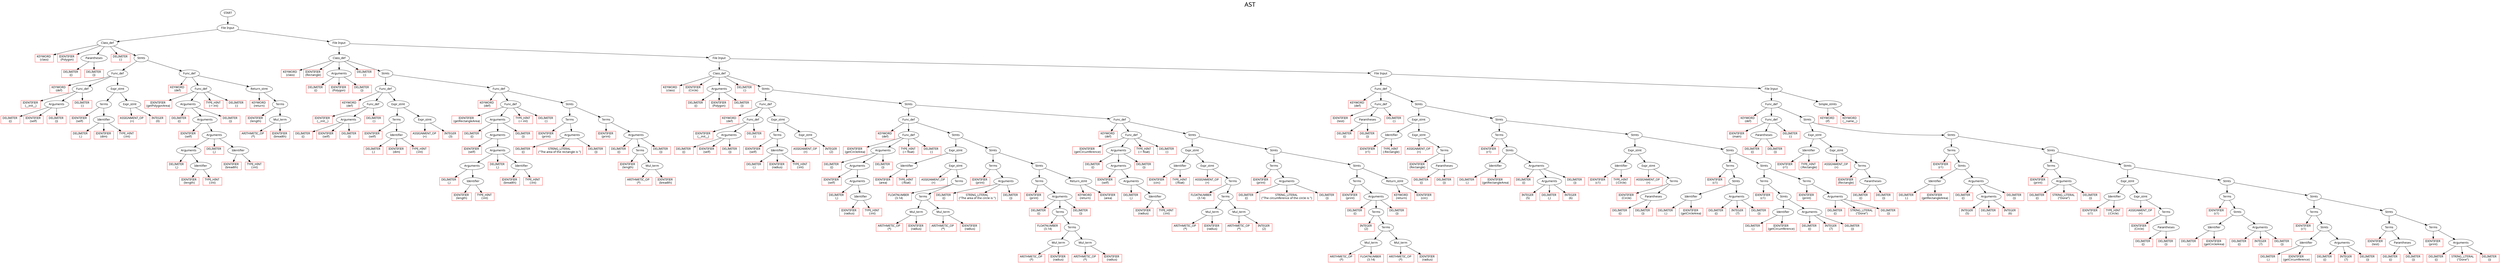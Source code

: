 digraph G{

label     = "AST"
fontname  = "Cascadia code"
fontsize  = 30
labelloc  = t

node   [ fontname="Cascadia code" ]
	1035		[ style = solid label = "START"  ];
	1035 -> 1034
	1034		[ style = solid label = "File Input"  ];
	1034 -> 88
	88		[ style = solid label = "Class_def"  ];
	88 -> 0
	0		[ style = solid label = "KEYWORD 
(class)" color = red shape = rectangle ];
	88 -> 1
	1		[ style = solid label = "IDENTIFIER 
(Polygon)" color = red shape = rectangle ];
	88 -> 4
	4		[ style = solid label = "Parantheses"  ];
	4 -> 2
	2		[ style = solid label = "DELIMITER 
(()" color = red shape = rectangle ];
	4 -> 3
	3		[ style = solid label = "DELIMITER 
())" color = red shape = rectangle ];
	88 -> 5
	5		[ style = solid label = "DELIMITER 
(:)" color = red shape = rectangle ];
	88 -> 87
	87		[ style = solid label = "Stmts"  ];
	87 -> 46
	46		[ style = solid label = "Func_def"  ];
	46 -> 6
	6		[ style = solid label = "KEYWORD 
(def)" color = red shape = rectangle ];
	46 -> 14
	14		[ style = solid label = "Func_def"  ];
	14 -> 7
	7		[ style = solid label = "IDENTIFIER 
(__init__)" color = red shape = rectangle ];
	14 -> 12
	12		[ style = solid label = "Arguments"  ];
	12 -> 8
	8		[ style = solid label = "DELIMITER 
(()" color = red shape = rectangle ];
	12 -> 9
	9		[ style = solid label = "IDENTIFIER 
(self)" color = red shape = rectangle ];
	12 -> 10
	10		[ style = solid label = "DELIMITER 
())" color = red shape = rectangle ];
	14 -> 13
	13		[ style = solid label = "DELIMITER 
(:)" color = red shape = rectangle ];
	46 -> 44
	44		[ style = solid label = "Expr_stmt"  ];
	44 -> 22
	22		[ style = solid label = "Terms"  ];
	22 -> 15
	15		[ style = solid label = "IDENTIFIER 
(self)" color = red shape = rectangle ];
	22 -> 19
	19		[ style = solid label = "Identifier"  ];
	19 -> 16
	16		[ style = solid label = "DELIMITER 
(.)" color = red shape = rectangle ];
	19 -> 17
	17		[ style = solid label = "IDENTIFIER 
(dim)" color = red shape = rectangle ];
	19 -> 18
	18		[ style = solid label = "TYPE_HINT 
(:int)" color = red shape = rectangle ];
	44 -> 43
	43		[ style = solid label = "Expr_stmt"  ];
	43 -> 20
	20		[ style = solid label = "ASSIGNMENT_OP 
(=)" color = red shape = rectangle ];
	43 -> 32
	32		[ style = solid label = "INTEGER 
(0)" color = red shape = rectangle ];
	87 -> 86
	86		[ style = solid label = "Func_def"  ];
	86 -> 47
	47		[ style = solid label = "KEYWORD 
(def)" color = red shape = rectangle ];
	86 -> 66
	66		[ style = solid label = "Func_def"  ];
	66 -> 48
	48		[ style = solid label = "IDENTIFIER 
(getPolygonArea)" color = red shape = rectangle ];
	66 -> 63
	63		[ style = solid label = "Arguments"  ];
	63 -> 49
	49		[ style = solid label = "DELIMITER 
(()" color = red shape = rectangle ];
	63 -> 62
	62		[ style = solid label = "Arguments"  ];
	62 -> 50
	50		[ style = solid label = "IDENTIFIER 
(self)" color = red shape = rectangle ];
	62 -> 61
	61		[ style = solid label = "Arguments"  ];
	61 -> 56
	56		[ style = solid label = "Arguments"  ];
	56 -> 51
	51		[ style = solid label = "DELIMITER 
(,)" color = red shape = rectangle ];
	56 -> 54
	54		[ style = solid label = "Identifier"  ];
	54 -> 52
	52		[ style = solid label = "IDENTIFIER 
(length)" color = red shape = rectangle ];
	54 -> 53
	53		[ style = solid label = "TYPE_HINT 
(:int)" color = red shape = rectangle ];
	61 -> 55
	55		[ style = solid label = "DELIMITER 
(,)" color = red shape = rectangle ];
	61 -> 59
	59		[ style = solid label = "Identifier"  ];
	59 -> 57
	57		[ style = solid label = "IDENTIFIER 
(breadth)" color = red shape = rectangle ];
	59 -> 58
	58		[ style = solid label = "TYPE_HINT 
(:int)" color = red shape = rectangle ];
	63 -> 60
	60		[ style = solid label = "DELIMITER 
())" color = red shape = rectangle ];
	66 -> 64
	64		[ style = solid label = "TYPE_HINT 
(-> int)" color = red shape = rectangle ];
	66 -> 65
	65		[ style = solid label = "DELIMITER 
(:)" color = red shape = rectangle ];
	86 -> 84
	84		[ style = solid label = "Return_stmt"  ];
	84 -> 67
	67		[ style = solid label = "KEYWORD 
(return)" color = red shape = rectangle ];
	84 -> 75
	75		[ style = solid label = "Terms"  ];
	75 -> 68
	68		[ style = solid label = "IDENTIFIER 
(length)" color = red shape = rectangle ];
	75 -> 73
	73		[ style = solid label = "Mul_term"  ];
	73 -> 69
	69		[ style = solid label = "ARITHMETIC_OP 
(*)" color = red shape = rectangle ];
	73 -> 71
	71		[ style = solid label = "IDENTIFIER 
(breadth)" color = red shape = rectangle ];
	1034 -> 1033
	1033		[ style = solid label = "File Input"  ];
	1033 -> 226
	226		[ style = solid label = "Class_def"  ];
	226 -> 89
	89		[ style = solid label = "KEYWORD 
(class)" color = red shape = rectangle ];
	226 -> 90
	90		[ style = solid label = "IDENTIFIER 
(Rectangle)" color = red shape = rectangle ];
	226 -> 103
	103		[ style = solid label = "Arguments"  ];
	103 -> 91
	91		[ style = solid label = "DELIMITER 
(()" color = red shape = rectangle ];
	103 -> 92
	92		[ style = solid label = "IDENTIFIER 
(Polygon)" color = red shape = rectangle ];
	103 -> 93
	93		[ style = solid label = "DELIMITER 
())" color = red shape = rectangle ];
	226 -> 104
	104		[ style = solid label = "DELIMITER 
(:)" color = red shape = rectangle ];
	226 -> 225
	225		[ style = solid label = "Stmts"  ];
	225 -> 145
	145		[ style = solid label = "Func_def"  ];
	145 -> 105
	105		[ style = solid label = "KEYWORD 
(def)" color = red shape = rectangle ];
	145 -> 113
	113		[ style = solid label = "Func_def"  ];
	113 -> 106
	106		[ style = solid label = "IDENTIFIER 
(__init__)" color = red shape = rectangle ];
	113 -> 111
	111		[ style = solid label = "Arguments"  ];
	111 -> 107
	107		[ style = solid label = "DELIMITER 
(()" color = red shape = rectangle ];
	111 -> 108
	108		[ style = solid label = "IDENTIFIER 
(self)" color = red shape = rectangle ];
	111 -> 109
	109		[ style = solid label = "DELIMITER 
())" color = red shape = rectangle ];
	113 -> 112
	112		[ style = solid label = "DELIMITER 
(:)" color = red shape = rectangle ];
	145 -> 143
	143		[ style = solid label = "Expr_stmt"  ];
	143 -> 121
	121		[ style = solid label = "Terms"  ];
	121 -> 114
	114		[ style = solid label = "IDENTIFIER 
(self)" color = red shape = rectangle ];
	121 -> 118
	118		[ style = solid label = "Identifier"  ];
	118 -> 115
	115		[ style = solid label = "DELIMITER 
(.)" color = red shape = rectangle ];
	118 -> 116
	116		[ style = solid label = "IDENTIFIER 
(dim)" color = red shape = rectangle ];
	118 -> 117
	117		[ style = solid label = "TYPE_HINT 
(:int)" color = red shape = rectangle ];
	143 -> 142
	142		[ style = solid label = "Expr_stmt"  ];
	142 -> 119
	119		[ style = solid label = "ASSIGNMENT_OP 
(=)" color = red shape = rectangle ];
	142 -> 131
	131		[ style = solid label = "INTEGER 
(3)" color = red shape = rectangle ];
	225 -> 224
	224		[ style = solid label = "Func_def"  ];
	224 -> 146
	146		[ style = solid label = "KEYWORD 
(def)" color = red shape = rectangle ];
	224 -> 165
	165		[ style = solid label = "Func_def"  ];
	165 -> 147
	147		[ style = solid label = "IDENTIFIER 
(getRectangleArea)" color = red shape = rectangle ];
	165 -> 162
	162		[ style = solid label = "Arguments"  ];
	162 -> 148
	148		[ style = solid label = "DELIMITER 
(()" color = red shape = rectangle ];
	162 -> 161
	161		[ style = solid label = "Arguments"  ];
	161 -> 149
	149		[ style = solid label = "IDENTIFIER 
(self)" color = red shape = rectangle ];
	161 -> 160
	160		[ style = solid label = "Arguments"  ];
	160 -> 155
	155		[ style = solid label = "Arguments"  ];
	155 -> 150
	150		[ style = solid label = "DELIMITER 
(,)" color = red shape = rectangle ];
	155 -> 153
	153		[ style = solid label = "Identifier"  ];
	153 -> 151
	151		[ style = solid label = "IDENTIFIER 
(length)" color = red shape = rectangle ];
	153 -> 152
	152		[ style = solid label = "TYPE_HINT 
(:int)" color = red shape = rectangle ];
	160 -> 154
	154		[ style = solid label = "DELIMITER 
(,)" color = red shape = rectangle ];
	160 -> 158
	158		[ style = solid label = "Identifier"  ];
	158 -> 156
	156		[ style = solid label = "IDENTIFIER 
(breadth)" color = red shape = rectangle ];
	158 -> 157
	157		[ style = solid label = "TYPE_HINT 
(:int)" color = red shape = rectangle ];
	162 -> 159
	159		[ style = solid label = "DELIMITER 
())" color = red shape = rectangle ];
	165 -> 163
	163		[ style = solid label = "TYPE_HINT 
(-> int)" color = red shape = rectangle ];
	165 -> 164
	164		[ style = solid label = "DELIMITER 
(:)" color = red shape = rectangle ];
	224 -> 223
	223		[ style = solid label = "Stmts"  ];
	223 -> 181
	181		[ style = solid label = "Terms"  ];
	181 -> 166
	166		[ style = solid label = "IDENTIFIER 
(print)" color = red shape = rectangle ];
	181 -> 179
	179		[ style = solid label = "Arguments"  ];
	179 -> 167
	167		[ style = solid label = "DELIMITER 
(()" color = red shape = rectangle ];
	179 -> 168
	168		[ style = solid label = "STRING_LITERAL 
(\"The area of the rectangle is \")" color = red shape = rectangle ];
	179 -> 169
	169		[ style = solid label = "DELIMITER 
())" color = red shape = rectangle ];
	223 -> 212
	212		[ style = solid label = "Terms"  ];
	212 -> 192
	192		[ style = solid label = "IDENTIFIER 
(print)" color = red shape = rectangle ];
	212 -> 210
	210		[ style = solid label = "Arguments"  ];
	210 -> 193
	193		[ style = solid label = "DELIMITER 
(()" color = red shape = rectangle ];
	210 -> 202
	202		[ style = solid label = "Terms"  ];
	202 -> 194
	194		[ style = solid label = "IDENTIFIER 
(length)" color = red shape = rectangle ];
	202 -> 200
	200		[ style = solid label = "Mul_term"  ];
	200 -> 195
	195		[ style = solid label = "ARITHMETIC_OP 
(*)" color = red shape = rectangle ];
	200 -> 197
	197		[ style = solid label = "IDENTIFIER 
(breadth)" color = red shape = rectangle ];
	210 -> 198
	198		[ style = solid label = "DELIMITER 
())" color = red shape = rectangle ];
	1033 -> 1032
	1032		[ style = solid label = "File Input"  ];
	1032 -> 552
	552		[ style = solid label = "Class_def"  ];
	552 -> 227
	227		[ style = solid label = "KEYWORD 
(class)" color = red shape = rectangle ];
	552 -> 228
	228		[ style = solid label = "IDENTIFIER 
(Circle)" color = red shape = rectangle ];
	552 -> 241
	241		[ style = solid label = "Arguments"  ];
	241 -> 229
	229		[ style = solid label = "DELIMITER 
(()" color = red shape = rectangle ];
	241 -> 230
	230		[ style = solid label = "IDENTIFIER 
(Polygon)" color = red shape = rectangle ];
	241 -> 231
	231		[ style = solid label = "DELIMITER 
())" color = red shape = rectangle ];
	552 -> 242
	242		[ style = solid label = "DELIMITER 
(:)" color = red shape = rectangle ];
	552 -> 551
	551		[ style = solid label = "Stmts"  ];
	551 -> 283
	283		[ style = solid label = "Func_def"  ];
	283 -> 243
	243		[ style = solid label = "KEYWORD 
(def)" color = red shape = rectangle ];
	283 -> 251
	251		[ style = solid label = "Func_def"  ];
	251 -> 244
	244		[ style = solid label = "IDENTIFIER 
(__init__)" color = red shape = rectangle ];
	251 -> 249
	249		[ style = solid label = "Arguments"  ];
	249 -> 245
	245		[ style = solid label = "DELIMITER 
(()" color = red shape = rectangle ];
	249 -> 246
	246		[ style = solid label = "IDENTIFIER 
(self)" color = red shape = rectangle ];
	249 -> 247
	247		[ style = solid label = "DELIMITER 
())" color = red shape = rectangle ];
	251 -> 250
	250		[ style = solid label = "DELIMITER 
(:)" color = red shape = rectangle ];
	283 -> 281
	281		[ style = solid label = "Expr_stmt"  ];
	281 -> 259
	259		[ style = solid label = "Terms"  ];
	259 -> 252
	252		[ style = solid label = "IDENTIFIER 
(self)" color = red shape = rectangle ];
	259 -> 256
	256		[ style = solid label = "Identifier"  ];
	256 -> 253
	253		[ style = solid label = "DELIMITER 
(.)" color = red shape = rectangle ];
	256 -> 254
	254		[ style = solid label = "IDENTIFIER 
(radius)" color = red shape = rectangle ];
	256 -> 255
	255		[ style = solid label = "TYPE_HINT 
(:int)" color = red shape = rectangle ];
	281 -> 280
	280		[ style = solid label = "Expr_stmt"  ];
	280 -> 257
	257		[ style = solid label = "ASSIGNMENT_OP 
(=)" color = red shape = rectangle ];
	280 -> 269
	269		[ style = solid label = "INTEGER 
(2)" color = red shape = rectangle ];
	551 -> 550
	550		[ style = solid label = "Stmts"  ];
	550 -> 416
	416		[ style = solid label = "Func_def"  ];
	416 -> 284
	284		[ style = solid label = "KEYWORD 
(def)" color = red shape = rectangle ];
	416 -> 298
	298		[ style = solid label = "Func_def"  ];
	298 -> 285
	285		[ style = solid label = "IDENTIFIER 
(getCircleArea)" color = red shape = rectangle ];
	298 -> 295
	295		[ style = solid label = "Arguments"  ];
	295 -> 286
	286		[ style = solid label = "DELIMITER 
(()" color = red shape = rectangle ];
	295 -> 294
	294		[ style = solid label = "Arguments"  ];
	294 -> 287
	287		[ style = solid label = "IDENTIFIER 
(self)" color = red shape = rectangle ];
	294 -> 293
	293		[ style = solid label = "Arguments"  ];
	293 -> 288
	288		[ style = solid label = "DELIMITER 
(,)" color = red shape = rectangle ];
	293 -> 291
	291		[ style = solid label = "Identifier"  ];
	291 -> 289
	289		[ style = solid label = "IDENTIFIER 
(radius)" color = red shape = rectangle ];
	291 -> 290
	290		[ style = solid label = "TYPE_HINT 
(:int)" color = red shape = rectangle ];
	295 -> 292
	292		[ style = solid label = "DELIMITER 
())" color = red shape = rectangle ];
	298 -> 296
	296		[ style = solid label = "TYPE_HINT 
(-> float)" color = red shape = rectangle ];
	298 -> 297
	297		[ style = solid label = "DELIMITER 
(:)" color = red shape = rectangle ];
	416 -> 415
	415		[ style = solid label = "Stmts"  ];
	415 -> 335
	335		[ style = solid label = "Expr_stmt"  ];
	335 -> 301
	301		[ style = solid label = "Identifier"  ];
	301 -> 299
	299		[ style = solid label = "IDENTIFIER 
(area)" color = red shape = rectangle ];
	301 -> 300
	300		[ style = solid label = "TYPE_HINT 
(:float)" color = red shape = rectangle ];
	335 -> 334
	334		[ style = solid label = "Expr_stmt"  ];
	334 -> 302
	302		[ style = solid label = "ASSIGNMENT_OP 
(=)" color = red shape = rectangle ];
	334 -> 325
	325		[ style = solid label = "Terms"  ];
	325 -> 313
	313		[ style = solid label = "FLOATNUMBER 
(3.14)" color = red shape = rectangle ];
	325 -> 324
	324		[ style = solid label = "Terms"  ];
	324 -> 319
	319		[ style = solid label = "Mul_term"  ];
	319 -> 314
	314		[ style = solid label = "ARITHMETIC_OP 
(*)" color = red shape = rectangle ];
	319 -> 316
	316		[ style = solid label = "IDENTIFIER 
(radius)" color = red shape = rectangle ];
	324 -> 322
	322		[ style = solid label = "Mul_term"  ];
	322 -> 317
	317		[ style = solid label = "ARITHMETIC_OP 
(*)" color = red shape = rectangle ];
	322 -> 320
	320		[ style = solid label = "IDENTIFIER 
(radius)" color = red shape = rectangle ];
	415 -> 414
	414		[ style = solid label = "Stmts"  ];
	414 -> 352
	352		[ style = solid label = "Terms"  ];
	352 -> 337
	337		[ style = solid label = "IDENTIFIER 
(print)" color = red shape = rectangle ];
	352 -> 350
	350		[ style = solid label = "Arguments"  ];
	350 -> 338
	338		[ style = solid label = "DELIMITER 
(()" color = red shape = rectangle ];
	350 -> 339
	339		[ style = solid label = "STRING_LITERAL 
(\"The area of the circle is \")" color = red shape = rectangle ];
	350 -> 340
	340		[ style = solid label = "DELIMITER 
())" color = red shape = rectangle ];
	414 -> 413
	413		[ style = solid label = "Stmts"  ];
	413 -> 388
	388		[ style = solid label = "Terms"  ];
	388 -> 363
	363		[ style = solid label = "IDENTIFIER 
(print)" color = red shape = rectangle ];
	388 -> 386
	386		[ style = solid label = "Arguments"  ];
	386 -> 364
	364		[ style = solid label = "DELIMITER 
(()" color = red shape = rectangle ];
	386 -> 378
	378		[ style = solid label = "Terms"  ];
	378 -> 365
	365		[ style = solid label = "FLOATNUMBER 
(3.14)" color = red shape = rectangle ];
	378 -> 377
	377		[ style = solid label = "Terms"  ];
	377 -> 371
	371		[ style = solid label = "Mul_term"  ];
	371 -> 366
	366		[ style = solid label = "ARITHMETIC_OP 
(*)" color = red shape = rectangle ];
	371 -> 368
	368		[ style = solid label = "IDENTIFIER 
(radius)" color = red shape = rectangle ];
	377 -> 375
	375		[ style = solid label = "Mul_term"  ];
	375 -> 369
	369		[ style = solid label = "ARITHMETIC_OP 
(*)" color = red shape = rectangle ];
	375 -> 372
	372		[ style = solid label = "IDENTIFIER 
(radius)" color = red shape = rectangle ];
	386 -> 373
	373		[ style = solid label = "DELIMITER 
())" color = red shape = rectangle ];
	413 -> 411
	411		[ style = solid label = "Return_stmt"  ];
	411 -> 399
	399		[ style = solid label = "KEYWORD 
(return)" color = red shape = rectangle ];
	411 -> 400
	400		[ style = solid label = "IDENTIFIER 
(area)" color = red shape = rectangle ];
	550 -> 549
	549		[ style = solid label = "Func_def"  ];
	549 -> 417
	417		[ style = solid label = "KEYWORD 
(def)" color = red shape = rectangle ];
	549 -> 431
	431		[ style = solid label = "Func_def"  ];
	431 -> 418
	418		[ style = solid label = "IDENTIFIER 
(getCircumference)" color = red shape = rectangle ];
	431 -> 428
	428		[ style = solid label = "Arguments"  ];
	428 -> 419
	419		[ style = solid label = "DELIMITER 
(()" color = red shape = rectangle ];
	428 -> 427
	427		[ style = solid label = "Arguments"  ];
	427 -> 420
	420		[ style = solid label = "IDENTIFIER 
(self)" color = red shape = rectangle ];
	427 -> 426
	426		[ style = solid label = "Arguments"  ];
	426 -> 421
	421		[ style = solid label = "DELIMITER 
(,)" color = red shape = rectangle ];
	426 -> 424
	424		[ style = solid label = "Identifier"  ];
	424 -> 422
	422		[ style = solid label = "IDENTIFIER 
(radius)" color = red shape = rectangle ];
	424 -> 423
	423		[ style = solid label = "TYPE_HINT 
(:int)" color = red shape = rectangle ];
	428 -> 425
	425		[ style = solid label = "DELIMITER 
())" color = red shape = rectangle ];
	431 -> 429
	429		[ style = solid label = "TYPE_HINT 
(-> float)" color = red shape = rectangle ];
	431 -> 430
	430		[ style = solid label = "DELIMITER 
(:)" color = red shape = rectangle ];
	549 -> 548
	548		[ style = solid label = "Stmts"  ];
	548 -> 468
	468		[ style = solid label = "Expr_stmt"  ];
	468 -> 434
	434		[ style = solid label = "Identifier"  ];
	434 -> 432
	432		[ style = solid label = "IDENTIFIER 
(circ)" color = red shape = rectangle ];
	434 -> 433
	433		[ style = solid label = "TYPE_HINT 
(:float)" color = red shape = rectangle ];
	468 -> 467
	467		[ style = solid label = "Expr_stmt"  ];
	467 -> 435
	435		[ style = solid label = "ASSIGNMENT_OP 
(=)" color = red shape = rectangle ];
	467 -> 458
	458		[ style = solid label = "Terms"  ];
	458 -> 446
	446		[ style = solid label = "FLOATNUMBER 
(3.14)" color = red shape = rectangle ];
	458 -> 457
	457		[ style = solid label = "Terms"  ];
	457 -> 452
	452		[ style = solid label = "Mul_term"  ];
	452 -> 447
	447		[ style = solid label = "ARITHMETIC_OP 
(*)" color = red shape = rectangle ];
	452 -> 449
	449		[ style = solid label = "IDENTIFIER 
(radius)" color = red shape = rectangle ];
	457 -> 455
	455		[ style = solid label = "Mul_term"  ];
	455 -> 450
	450		[ style = solid label = "ARITHMETIC_OP 
(*)" color = red shape = rectangle ];
	455 -> 453
	453		[ style = solid label = "INTEGER 
(2)" color = red shape = rectangle ];
	548 -> 547
	547		[ style = solid label = "Stmts"  ];
	547 -> 485
	485		[ style = solid label = "Terms"  ];
	485 -> 470
	470		[ style = solid label = "IDENTIFIER 
(print)" color = red shape = rectangle ];
	485 -> 483
	483		[ style = solid label = "Arguments"  ];
	483 -> 471
	471		[ style = solid label = "DELIMITER 
(()" color = red shape = rectangle ];
	483 -> 472
	472		[ style = solid label = "STRING_LITERAL 
(\"The circumference of the circle is \")" color = red shape = rectangle ];
	483 -> 473
	473		[ style = solid label = "DELIMITER 
())" color = red shape = rectangle ];
	547 -> 546
	546		[ style = solid label = "Stmts"  ];
	546 -> 521
	521		[ style = solid label = "Terms"  ];
	521 -> 496
	496		[ style = solid label = "IDENTIFIER 
(print)" color = red shape = rectangle ];
	521 -> 519
	519		[ style = solid label = "Arguments"  ];
	519 -> 497
	497		[ style = solid label = "DELIMITER 
(()" color = red shape = rectangle ];
	519 -> 511
	511		[ style = solid label = "Terms"  ];
	511 -> 498
	498		[ style = solid label = "INTEGER 
(2)" color = red shape = rectangle ];
	511 -> 510
	510		[ style = solid label = "Terms"  ];
	510 -> 504
	504		[ style = solid label = "Mul_term"  ];
	504 -> 499
	499		[ style = solid label = "ARITHMETIC_OP 
(*)" color = red shape = rectangle ];
	504 -> 501
	501		[ style = solid label = "FLOATNUMBER 
(3.14)" color = red shape = rectangle ];
	510 -> 508
	508		[ style = solid label = "Mul_term"  ];
	508 -> 502
	502		[ style = solid label = "ARITHMETIC_OP 
(*)" color = red shape = rectangle ];
	508 -> 505
	505		[ style = solid label = "IDENTIFIER 
(radius)" color = red shape = rectangle ];
	519 -> 506
	506		[ style = solid label = "DELIMITER 
())" color = red shape = rectangle ];
	546 -> 544
	544		[ style = solid label = "Return_stmt"  ];
	544 -> 532
	532		[ style = solid label = "KEYWORD 
(return)" color = red shape = rectangle ];
	544 -> 533
	533		[ style = solid label = "IDENTIFIER 
(circ)" color = red shape = rectangle ];
	1032 -> 1031
	1031		[ style = solid label = "File Input"  ];
	1031 -> 757
	757		[ style = solid label = "Func_def"  ];
	757 -> 553
	553		[ style = solid label = "KEYWORD 
(def)" color = red shape = rectangle ];
	757 -> 559
	559		[ style = solid label = "Func_def"  ];
	559 -> 554
	554		[ style = solid label = "IDENTIFIER 
(test)" color = red shape = rectangle ];
	559 -> 557
	557		[ style = solid label = "Parantheses"  ];
	557 -> 555
	555		[ style = solid label = "DELIMITER 
(()" color = red shape = rectangle ];
	557 -> 556
	556		[ style = solid label = "DELIMITER 
())" color = red shape = rectangle ];
	559 -> 558
	558		[ style = solid label = "DELIMITER 
(:)" color = red shape = rectangle ];
	757 -> 756
	756		[ style = solid label = "Stmts"  ];
	756 -> 590
	590		[ style = solid label = "Expr_stmt"  ];
	590 -> 562
	562		[ style = solid label = "Identifier"  ];
	562 -> 560
	560		[ style = solid label = "IDENTIFIER 
(r1)" color = red shape = rectangle ];
	562 -> 561
	561		[ style = solid label = "TYPE_HINT 
(:Rectangle)" color = red shape = rectangle ];
	590 -> 589
	589		[ style = solid label = "Expr_stmt"  ];
	589 -> 563
	563		[ style = solid label = "ASSIGNMENT_OP 
(=)" color = red shape = rectangle ];
	589 -> 579
	579		[ style = solid label = "Terms"  ];
	579 -> 574
	574		[ style = solid label = "IDENTIFIER 
(Rectangle)" color = red shape = rectangle ];
	579 -> 577
	577		[ style = solid label = "Parantheses"  ];
	577 -> 575
	575		[ style = solid label = "DELIMITER 
(()" color = red shape = rectangle ];
	577 -> 576
	576		[ style = solid label = "DELIMITER 
())" color = red shape = rectangle ];
	756 -> 755
	755		[ style = solid label = "Stmts"  ];
	755 -> 623
	623		[ style = solid label = "Terms"  ];
	623 -> 592
	592		[ style = solid label = "IDENTIFIER 
(r1)" color = red shape = rectangle ];
	623 -> 622
	622		[ style = solid label = "Stmts"  ];
	622 -> 596
	596		[ style = solid label = "Identifier"  ];
	596 -> 593
	593		[ style = solid label = "DELIMITER 
(.)" color = red shape = rectangle ];
	596 -> 594
	594		[ style = solid label = "IDENTIFIER 
(getRectangleArea)" color = red shape = rectangle ];
	622 -> 620
	620		[ style = solid label = "Arguments"  ];
	620 -> 595
	595		[ style = solid label = "DELIMITER 
(()" color = red shape = rectangle ];
	620 -> 619
	619		[ style = solid label = "Arguments"  ];
	619 -> 597
	597		[ style = solid label = "INTEGER 
(5)" color = red shape = rectangle ];
	619 -> 598
	598		[ style = solid label = "DELIMITER 
(,)" color = red shape = rectangle ];
	619 -> 608
	608		[ style = solid label = "INTEGER 
(6)" color = red shape = rectangle ];
	620 -> 609
	609		[ style = solid label = "DELIMITER 
())" color = red shape = rectangle ];
	755 -> 754
	754		[ style = solid label = "Stmts"  ];
	754 -> 664
	664		[ style = solid label = "Expr_stmt"  ];
	664 -> 636
	636		[ style = solid label = "Identifier"  ];
	636 -> 634
	634		[ style = solid label = "IDENTIFIER 
(c1)" color = red shape = rectangle ];
	636 -> 635
	635		[ style = solid label = "TYPE_HINT 
(:Circle)" color = red shape = rectangle ];
	664 -> 663
	663		[ style = solid label = "Expr_stmt"  ];
	663 -> 637
	637		[ style = solid label = "ASSIGNMENT_OP 
(=)" color = red shape = rectangle ];
	663 -> 653
	653		[ style = solid label = "Terms"  ];
	653 -> 648
	648		[ style = solid label = "IDENTIFIER 
(Circle)" color = red shape = rectangle ];
	653 -> 651
	651		[ style = solid label = "Parantheses"  ];
	651 -> 649
	649		[ style = solid label = "DELIMITER 
(()" color = red shape = rectangle ];
	651 -> 650
	650		[ style = solid label = "DELIMITER 
())" color = red shape = rectangle ];
	754 -> 753
	753		[ style = solid label = "Stmts"  ];
	753 -> 685
	685		[ style = solid label = "Terms"  ];
	685 -> 666
	666		[ style = solid label = "IDENTIFIER 
(c1)" color = red shape = rectangle ];
	685 -> 684
	684		[ style = solid label = "Stmts"  ];
	684 -> 670
	670		[ style = solid label = "Identifier"  ];
	670 -> 667
	667		[ style = solid label = "DELIMITER 
(.)" color = red shape = rectangle ];
	670 -> 668
	668		[ style = solid label = "IDENTIFIER 
(getCircleArea)" color = red shape = rectangle ];
	684 -> 682
	682		[ style = solid label = "Arguments"  ];
	682 -> 669
	669		[ style = solid label = "DELIMITER 
(()" color = red shape = rectangle ];
	682 -> 671
	671		[ style = solid label = "INTEGER 
(7)" color = red shape = rectangle ];
	682 -> 672
	672		[ style = solid label = "DELIMITER 
())" color = red shape = rectangle ];
	753 -> 752
	752		[ style = solid label = "Stmts"  ];
	752 -> 715
	715		[ style = solid label = "Terms"  ];
	715 -> 696
	696		[ style = solid label = "IDENTIFIER 
(c1)" color = red shape = rectangle ];
	715 -> 714
	714		[ style = solid label = "Stmts"  ];
	714 -> 700
	700		[ style = solid label = "Identifier"  ];
	700 -> 697
	697		[ style = solid label = "DELIMITER 
(.)" color = red shape = rectangle ];
	700 -> 698
	698		[ style = solid label = "IDENTIFIER 
(getCircumference)" color = red shape = rectangle ];
	714 -> 712
	712		[ style = solid label = "Arguments"  ];
	712 -> 699
	699		[ style = solid label = "DELIMITER 
(()" color = red shape = rectangle ];
	712 -> 701
	701		[ style = solid label = "INTEGER 
(7)" color = red shape = rectangle ];
	712 -> 702
	702		[ style = solid label = "DELIMITER 
())" color = red shape = rectangle ];
	752 -> 741
	741		[ style = solid label = "Terms"  ];
	741 -> 726
	726		[ style = solid label = "IDENTIFIER 
(print)" color = red shape = rectangle ];
	741 -> 739
	739		[ style = solid label = "Arguments"  ];
	739 -> 727
	727		[ style = solid label = "DELIMITER 
(()" color = red shape = rectangle ];
	739 -> 728
	728		[ style = solid label = "STRING_LITERAL 
(\"Done\")" color = red shape = rectangle ];
	739 -> 729
	729		[ style = solid label = "DELIMITER 
())" color = red shape = rectangle ];
	1031 -> 1030
	1030		[ style = solid label = "File Input"  ];
	1030 -> 1006
	1006		[ style = solid label = "Func_def"  ];
	1006 -> 758
	758		[ style = solid label = "KEYWORD 
(def)" color = red shape = rectangle ];
	1006 -> 764
	764		[ style = solid label = "Func_def"  ];
	764 -> 759
	759		[ style = solid label = "IDENTIFIER 
(main)" color = red shape = rectangle ];
	764 -> 762
	762		[ style = solid label = "Parantheses"  ];
	762 -> 760
	760		[ style = solid label = "DELIMITER 
(()" color = red shape = rectangle ];
	762 -> 761
	761		[ style = solid label = "DELIMITER 
())" color = red shape = rectangle ];
	764 -> 763
	763		[ style = solid label = "DELIMITER 
(:)" color = red shape = rectangle ];
	1006 -> 1005
	1005		[ style = solid label = "Stmts"  ];
	1005 -> 795
	795		[ style = solid label = "Expr_stmt"  ];
	795 -> 767
	767		[ style = solid label = "Identifier"  ];
	767 -> 765
	765		[ style = solid label = "IDENTIFIER 
(r1)" color = red shape = rectangle ];
	767 -> 766
	766		[ style = solid label = "TYPE_HINT 
(:Rectangle)" color = red shape = rectangle ];
	795 -> 794
	794		[ style = solid label = "Expr_stmt"  ];
	794 -> 768
	768		[ style = solid label = "ASSIGNMENT_OP 
(=)" color = red shape = rectangle ];
	794 -> 784
	784		[ style = solid label = "Terms"  ];
	784 -> 779
	779		[ style = solid label = "IDENTIFIER 
(Rectangle)" color = red shape = rectangle ];
	784 -> 782
	782		[ style = solid label = "Parantheses"  ];
	782 -> 780
	780		[ style = solid label = "DELIMITER 
(()" color = red shape = rectangle ];
	782 -> 781
	781		[ style = solid label = "DELIMITER 
())" color = red shape = rectangle ];
	1005 -> 1004
	1004		[ style = solid label = "Stmts"  ];
	1004 -> 828
	828		[ style = solid label = "Terms"  ];
	828 -> 797
	797		[ style = solid label = "IDENTIFIER 
(r1)" color = red shape = rectangle ];
	828 -> 827
	827		[ style = solid label = "Stmts"  ];
	827 -> 801
	801		[ style = solid label = "Identifier"  ];
	801 -> 798
	798		[ style = solid label = "DELIMITER 
(.)" color = red shape = rectangle ];
	801 -> 799
	799		[ style = solid label = "IDENTIFIER 
(getRectangleArea)" color = red shape = rectangle ];
	827 -> 825
	825		[ style = solid label = "Arguments"  ];
	825 -> 800
	800		[ style = solid label = "DELIMITER 
(()" color = red shape = rectangle ];
	825 -> 824
	824		[ style = solid label = "Arguments"  ];
	824 -> 802
	802		[ style = solid label = "INTEGER 
(5)" color = red shape = rectangle ];
	824 -> 803
	803		[ style = solid label = "DELIMITER 
(,)" color = red shape = rectangle ];
	824 -> 813
	813		[ style = solid label = "INTEGER 
(6)" color = red shape = rectangle ];
	825 -> 814
	814		[ style = solid label = "DELIMITER 
())" color = red shape = rectangle ];
	1004 -> 1003
	1003		[ style = solid label = "Stmts"  ];
	1003 -> 854
	854		[ style = solid label = "Terms"  ];
	854 -> 839
	839		[ style = solid label = "IDENTIFIER 
(print)" color = red shape = rectangle ];
	854 -> 852
	852		[ style = solid label = "Arguments"  ];
	852 -> 840
	840		[ style = solid label = "DELIMITER 
(()" color = red shape = rectangle ];
	852 -> 841
	841		[ style = solid label = "STRING_LITERAL 
(\"Done\")" color = red shape = rectangle ];
	852 -> 842
	842		[ style = solid label = "DELIMITER 
())" color = red shape = rectangle ];
	1003 -> 1002
	1002		[ style = solid label = "Stmts"  ];
	1002 -> 895
	895		[ style = solid label = "Expr_stmt"  ];
	895 -> 867
	867		[ style = solid label = "Identifier"  ];
	867 -> 865
	865		[ style = solid label = "IDENTIFIER 
(c1)" color = red shape = rectangle ];
	867 -> 866
	866		[ style = solid label = "TYPE_HINT 
(:Circle)" color = red shape = rectangle ];
	895 -> 894
	894		[ style = solid label = "Expr_stmt"  ];
	894 -> 868
	868		[ style = solid label = "ASSIGNMENT_OP 
(=)" color = red shape = rectangle ];
	894 -> 884
	884		[ style = solid label = "Terms"  ];
	884 -> 879
	879		[ style = solid label = "IDENTIFIER 
(Circle)" color = red shape = rectangle ];
	884 -> 882
	882		[ style = solid label = "Parantheses"  ];
	882 -> 880
	880		[ style = solid label = "DELIMITER 
(()" color = red shape = rectangle ];
	882 -> 881
	881		[ style = solid label = "DELIMITER 
())" color = red shape = rectangle ];
	1002 -> 1001
	1001		[ style = solid label = "Stmts"  ];
	1001 -> 916
	916		[ style = solid label = "Terms"  ];
	916 -> 897
	897		[ style = solid label = "IDENTIFIER 
(c1)" color = red shape = rectangle ];
	916 -> 915
	915		[ style = solid label = "Stmts"  ];
	915 -> 901
	901		[ style = solid label = "Identifier"  ];
	901 -> 898
	898		[ style = solid label = "DELIMITER 
(.)" color = red shape = rectangle ];
	901 -> 899
	899		[ style = solid label = "IDENTIFIER 
(getCircleArea)" color = red shape = rectangle ];
	915 -> 913
	913		[ style = solid label = "Arguments"  ];
	913 -> 900
	900		[ style = solid label = "DELIMITER 
(()" color = red shape = rectangle ];
	913 -> 902
	902		[ style = solid label = "INTEGER 
(7)" color = red shape = rectangle ];
	913 -> 903
	903		[ style = solid label = "DELIMITER 
())" color = red shape = rectangle ];
	1001 -> 1000
	1000		[ style = solid label = "Stmts"  ];
	1000 -> 946
	946		[ style = solid label = "Terms"  ];
	946 -> 927
	927		[ style = solid label = "IDENTIFIER 
(c1)" color = red shape = rectangle ];
	946 -> 945
	945		[ style = solid label = "Stmts"  ];
	945 -> 931
	931		[ style = solid label = "Identifier"  ];
	931 -> 928
	928		[ style = solid label = "DELIMITER 
(.)" color = red shape = rectangle ];
	931 -> 929
	929		[ style = solid label = "IDENTIFIER 
(getCircumference)" color = red shape = rectangle ];
	945 -> 943
	943		[ style = solid label = "Arguments"  ];
	943 -> 930
	930		[ style = solid label = "DELIMITER 
(()" color = red shape = rectangle ];
	943 -> 932
	932		[ style = solid label = "INTEGER 
(7)" color = red shape = rectangle ];
	943 -> 933
	933		[ style = solid label = "DELIMITER 
())" color = red shape = rectangle ];
	1000 -> 999
	999		[ style = solid label = "Stmts"  ];
	999 -> 962
	962		[ style = solid label = "Terms"  ];
	962 -> 957
	957		[ style = solid label = "IDENTIFIER 
(test)" color = red shape = rectangle ];
	962 -> 960
	960		[ style = solid label = "Parantheses"  ];
	960 -> 958
	958		[ style = solid label = "DELIMITER 
(()" color = red shape = rectangle ];
	960 -> 959
	959		[ style = solid label = "DELIMITER 
())" color = red shape = rectangle ];
	999 -> 988
	988		[ style = solid label = "Terms"  ];
	988 -> 973
	973		[ style = solid label = "IDENTIFIER 
(print)" color = red shape = rectangle ];
	988 -> 986
	986		[ style = solid label = "Arguments"  ];
	986 -> 974
	974		[ style = solid label = "DELIMITER 
(()" color = red shape = rectangle ];
	986 -> 975
	975		[ style = solid label = "STRING_LITERAL 
(\"Done\")" color = red shape = rectangle ];
	986 -> 976
	976		[ style = solid label = "DELIMITER 
())" color = red shape = rectangle ];
	1030 -> 1028
	1028		[ style = solid label = "Simple_stmts"  ];
	1028 -> 1007
	1007		[ style = solid label = "KEYWORD 
(if)" color = red shape = rectangle ];
	1028 -> 1008
	1008		[ style = solid label = "KEYWORD 
(__name__)" color = red shape = rectangle ];
}
